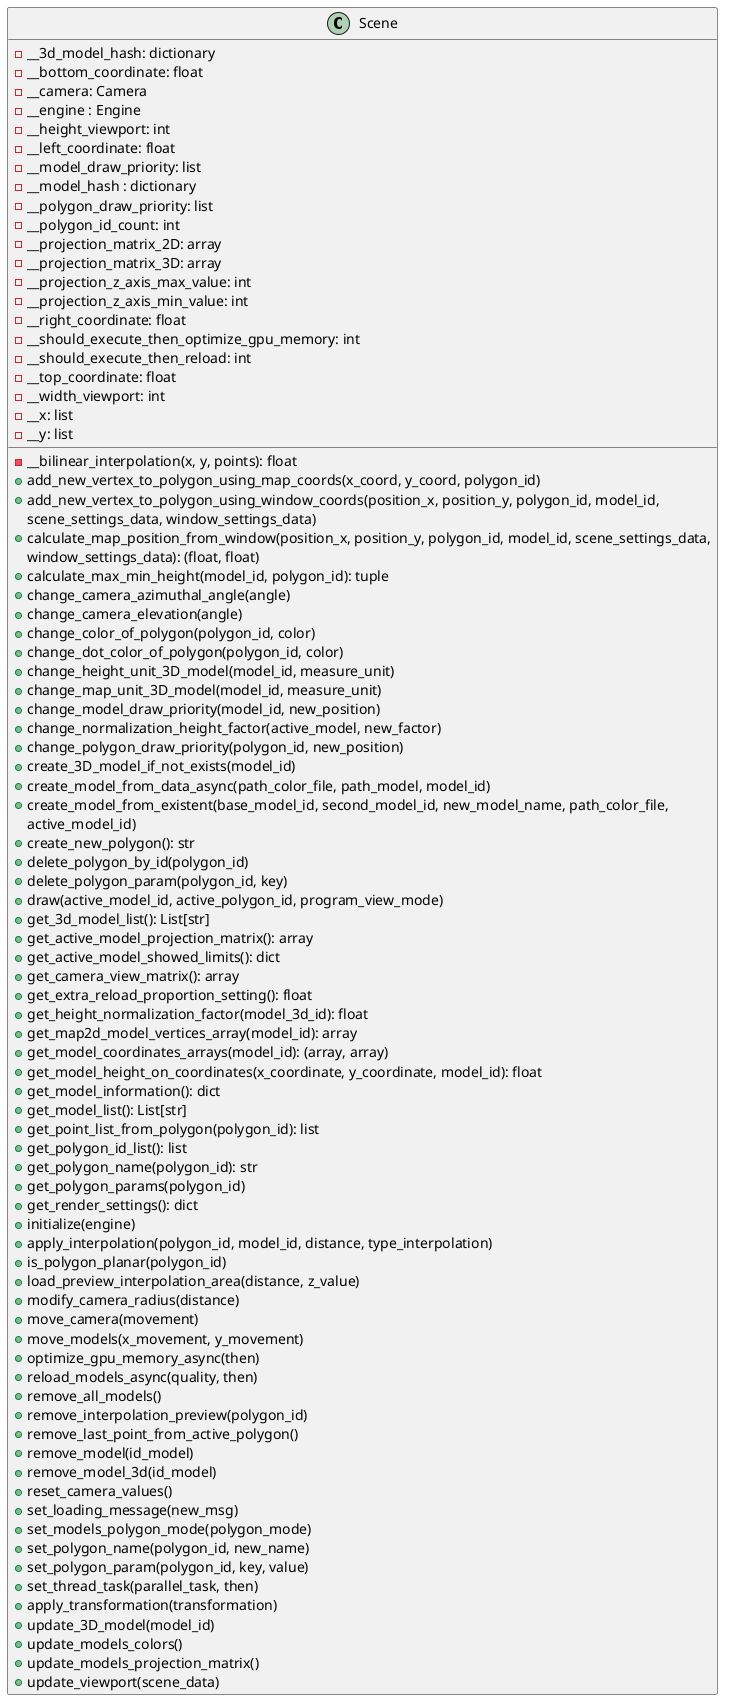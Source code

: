 @startuml
            class Scene{
                - __bilinear_interpolation(x, y, points): float
                + add_new_vertex_to_polygon_using_map_coords(x_coord, y_coord, polygon_id)
                + add_new_vertex_to_polygon_using_window_coords(position_x, position_y, polygon_id, model_id,
                                                                scene_settings_data, window_settings_data)
                + calculate_map_position_from_window(position_x, position_y, polygon_id, model_id, scene_settings_data,
                                                       window_settings_data): (float, float)
                + calculate_max_min_height(model_id, polygon_id): tuple
                + change_camera_azimuthal_angle(angle)
                + change_camera_elevation(angle)
                + change_color_of_polygon(polygon_id, color)
                + change_dot_color_of_polygon(polygon_id, color)
                + change_height_unit_3D_model(model_id, measure_unit)
                + change_map_unit_3D_model(model_id, measure_unit)
                + change_model_draw_priority(model_id, new_position)
                + change_normalization_height_factor(active_model, new_factor)
                + change_polygon_draw_priority(polygon_id, new_position)
                + create_3D_model_if_not_exists(model_id)
                + create_model_from_data_async(path_color_file, path_model, model_id)
                + create_model_from_existent(base_model_id, second_model_id, new_model_name, path_color_file,
                                              active_model_id)
                + create_new_polygon(): str
                + delete_polygon_by_id(polygon_id)
                + delete_polygon_param(polygon_id, key)
                + draw(active_model_id, active_polygon_id, program_view_mode)
                + get_3d_model_list(): List[str]
                + get_active_model_projection_matrix(): array
                + get_active_model_showed_limits(): dict
                + get_camera_view_matrix(): array
                + get_extra_reload_proportion_setting(): float
                + get_height_normalization_factor(model_3d_id): float
                + get_map2d_model_vertices_array(model_id): array
                + get_model_coordinates_arrays(model_id): (array, array)
                + get_model_height_on_coordinates(x_coordinate, y_coordinate, model_id): float
                + get_model_information(): dict
                + get_model_list(): List[str]
                + get_point_list_from_polygon(polygon_id): list
                + get_polygon_id_list(): list
                + get_polygon_name(polygon_id): str
                + get_polygon_params(polygon_id)
                + get_render_settings(): dict
                + initialize(engine)
                + apply_interpolation(polygon_id, model_id, distance, type_interpolation)
                + is_polygon_planar(polygon_id)
                + load_preview_interpolation_area(distance, z_value)
                + modify_camera_radius(distance)
                + move_camera(movement)
                + move_models(x_movement, y_movement)
                + optimize_gpu_memory_async(then)
                + reload_models_async(quality, then)
                + remove_all_models()
                + remove_interpolation_preview(polygon_id)
                + remove_last_point_from_active_polygon()
                + remove_model(id_model)
                + remove_model_3d(id_model)
                + reset_camera_values()
                + set_loading_message(new_msg)
                + set_models_polygon_mode(polygon_mode)
                + set_polygon_name(polygon_id, new_name)
                + set_polygon_param(polygon_id, key, value)
                + set_thread_task(parallel_task, then)
                + apply_transformation(transformation)
                + update_3D_model(model_id)
                + update_models_colors()
                + update_models_projection_matrix()
                + update_viewport(scene_data)

                - __3d_model_hash: dictionary
                - __bottom_coordinate: float
                - __camera: Camera
                - __engine : Engine
                - __height_viewport: int
                - __left_coordinate: float
                - __model_draw_priority: list
                - __model_hash : dictionary
                - __polygon_draw_priority: list
                - __polygon_id_count: int
                - __projection_matrix_2D: array
                - __projection_matrix_3D: array
                - __projection_z_axis_max_value: int
                - __projection_z_axis_min_value: int
                - __right_coordinate: float
                - __should_execute_then_optimize_gpu_memory: int
                - __should_execute_then_reload: int
                - __top_coordinate: float
                - __width_viewport: int
                - __x: list
                - __y: list
            }
@enduml